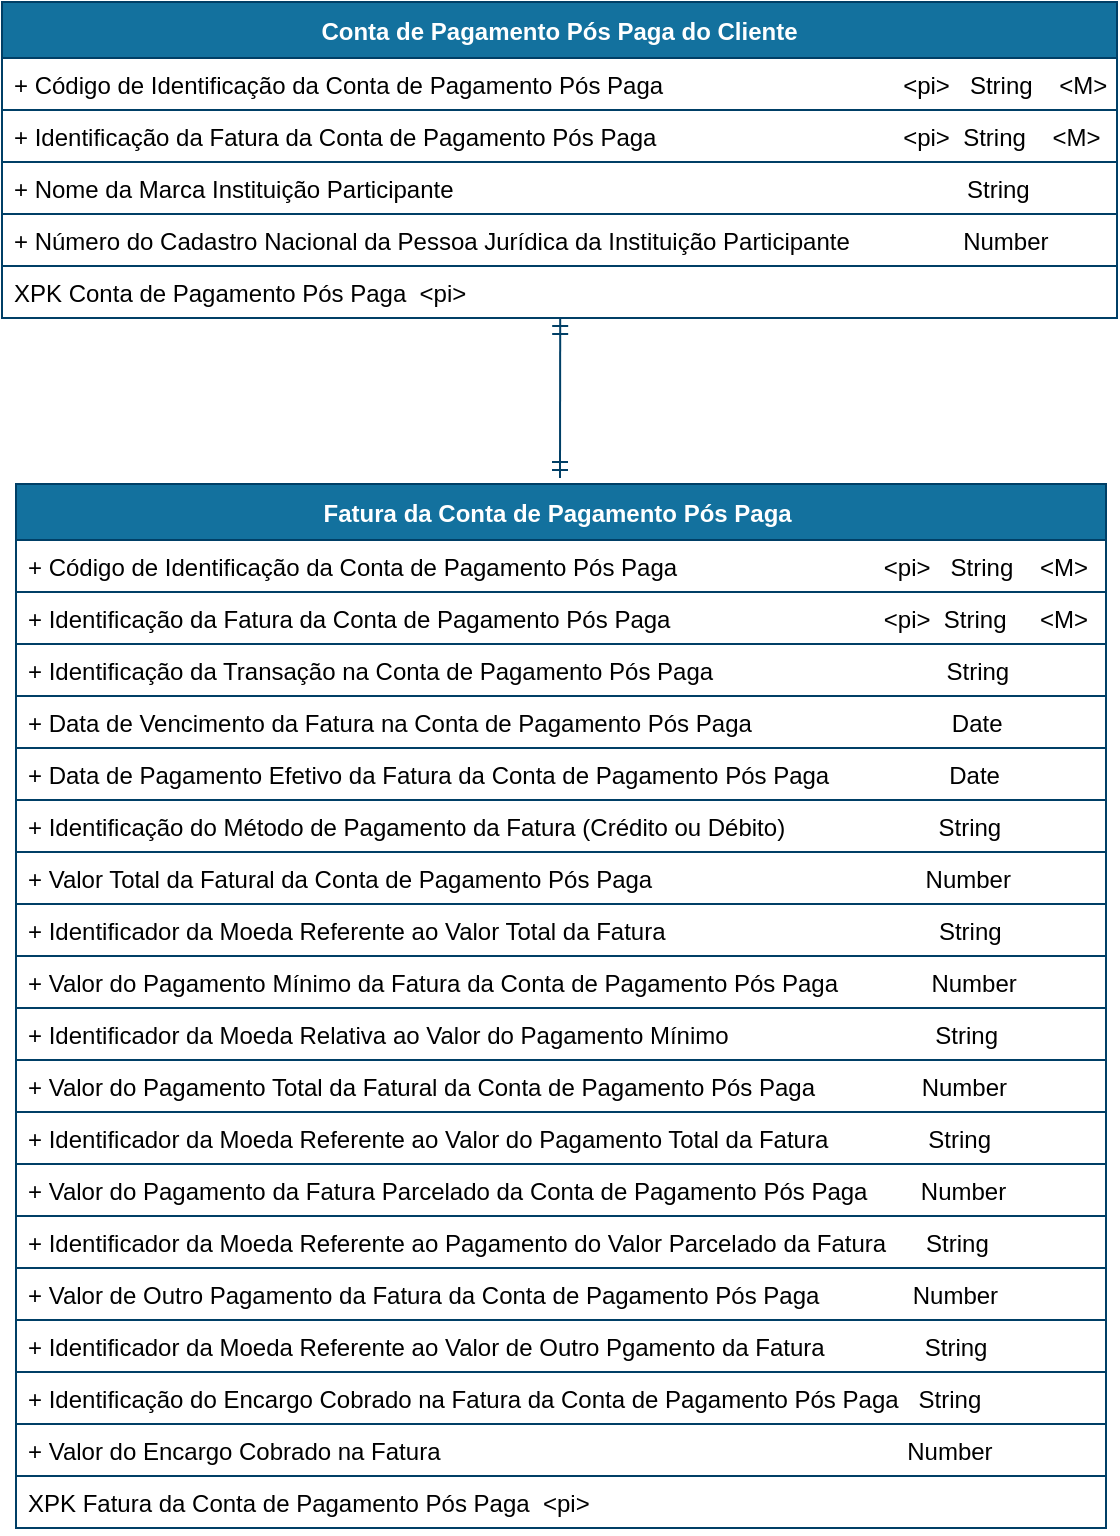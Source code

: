 <mxfile version="14.3.2" type="device"><diagram id="R2lEEEUBdFMjLlhIrx00" name="Balance"><mxGraphModel dx="4422" dy="4244" grid="1" gridSize="10" guides="1" tooltips="1" connect="1" arrows="1" fold="1" page="1" pageScale="1" pageWidth="1169" pageHeight="827" math="0" shadow="0" extFonts="Permanent Marker^https://fonts.googleapis.com/css?family=Permanent+Marker"><root><mxCell id="0"/><mxCell id="1" parent="0"/><mxCell id="AKTEsfnDCdTXs4y5ryZj-23" value="Fatura da Conta de Pagamento Pós Paga " style="swimlane;fontStyle=1;childLayout=stackLayout;horizontal=1;startSize=28;horizontalStack=0;resizeParent=1;resizeParentMax=0;resizeLast=0;collapsible=1;marginBottom=0;rounded=0;shadow=0;comic=0;sketch=0;align=center;html=0;autosize=1;fillColor=#13719E;strokeColor=#003F66;fontColor=#FFFFFF;" parent="1" vertex="1"><mxGeometry x="-2115" y="-3029" width="545" height="522" as="geometry"/></mxCell><mxCell id="mAFrI_xGgpmklqpkXmf_-11" value="+ Código de Identificação da Conta de Pagamento Pós Paga                               &lt;pi&gt;   String    &lt;M&gt;" style="text;fillColor=none;align=left;verticalAlign=top;spacingLeft=4;spacingRight=4;overflow=hidden;rotatable=0;points=[[0,0.5],[1,0.5]];portConstraint=eastwest;strokeColor=#003F66;" vertex="1" parent="AKTEsfnDCdTXs4y5ryZj-23"><mxGeometry y="28" width="545" height="26" as="geometry"/></mxCell><mxCell id="mAFrI_xGgpmklqpkXmf_-12" value="+ Identificação da Fatura da Conta de Pagamento Pós Paga                                &lt;pi&gt;  String     &lt;M&gt;  " style="text;fillColor=none;align=left;verticalAlign=top;spacingLeft=4;spacingRight=4;overflow=hidden;rotatable=0;points=[[0,0.5],[1,0.5]];portConstraint=eastwest;strokeColor=#003F66;" vertex="1" parent="AKTEsfnDCdTXs4y5ryZj-23"><mxGeometry y="54" width="545" height="26" as="geometry"/></mxCell><mxCell id="mAFrI_xGgpmklqpkXmf_-16" value="+ Identificação da Transação na Conta de Pagamento Pós Paga                                   String          " style="text;fillColor=none;align=left;verticalAlign=top;spacingLeft=4;spacingRight=4;overflow=hidden;rotatable=0;points=[[0,0.5],[1,0.5]];portConstraint=eastwest;strokeColor=#003F66;" vertex="1" parent="AKTEsfnDCdTXs4y5ryZj-23"><mxGeometry y="80" width="545" height="26" as="geometry"/></mxCell><mxCell id="mAFrI_xGgpmklqpkXmf_-19" value="+ Data de Vencimento da Fatura na Conta de Pagamento Pós Paga                              Date  " style="text;fillColor=none;align=left;verticalAlign=top;spacingLeft=4;spacingRight=4;overflow=hidden;rotatable=0;points=[[0,0.5],[1,0.5]];portConstraint=eastwest;strokeColor=#003F66;" vertex="1" parent="AKTEsfnDCdTXs4y5ryZj-23"><mxGeometry y="106" width="545" height="26" as="geometry"/></mxCell><mxCell id="mAFrI_xGgpmklqpkXmf_-41" value="+ Data de Pagamento Efetivo da Fatura da Conta de Pagamento Pós Paga                  Date" style="text;fillColor=none;align=left;verticalAlign=top;spacingLeft=4;spacingRight=4;overflow=hidden;rotatable=0;points=[[0,0.5],[1,0.5]];portConstraint=eastwest;strokeColor=#003F66;" vertex="1" parent="AKTEsfnDCdTXs4y5ryZj-23"><mxGeometry y="132" width="545" height="26" as="geometry"/></mxCell><mxCell id="mAFrI_xGgpmklqpkXmf_-33" value="+ Identificação do Método de Pagamento da Fatura (Crédito ou Débito)                       String    " style="text;fillColor=none;align=left;verticalAlign=top;spacingLeft=4;spacingRight=4;overflow=hidden;rotatable=0;points=[[0,0.5],[1,0.5]];portConstraint=eastwest;strokeColor=#003F66;" vertex="1" parent="AKTEsfnDCdTXs4y5ryZj-23"><mxGeometry y="158" width="545" height="26" as="geometry"/></mxCell><mxCell id="AKTEsfnDCdTXs4y5ryZj-26" value="+ Valor Total da Fatural da Conta de Pagamento Pós Paga                                         Number   " style="text;fillColor=none;align=left;verticalAlign=top;spacingLeft=4;spacingRight=4;overflow=hidden;rotatable=0;points=[[0,0.5],[1,0.5]];portConstraint=eastwest;strokeColor=#003F66;" parent="AKTEsfnDCdTXs4y5ryZj-23" vertex="1"><mxGeometry y="184" width="545" height="26" as="geometry"/></mxCell><mxCell id="AKTEsfnDCdTXs4y5ryZj-27" value="+ Identificador da Moeda Referente ao Valor Total da Fatura                                         String" style="text;fillColor=none;align=left;verticalAlign=top;spacingLeft=4;spacingRight=4;overflow=hidden;rotatable=0;points=[[0,0.5],[1,0.5]];portConstraint=eastwest;strokeColor=#003F66;" parent="AKTEsfnDCdTXs4y5ryZj-23" vertex="1"><mxGeometry y="210" width="545" height="26" as="geometry"/></mxCell><mxCell id="mAFrI_xGgpmklqpkXmf_-17" value="+ Valor do Pagamento Mínimo da Fatura da Conta de Pagamento Pós Paga              Number   " style="text;fillColor=none;align=left;verticalAlign=top;spacingLeft=4;spacingRight=4;overflow=hidden;rotatable=0;points=[[0,0.5],[1,0.5]];portConstraint=eastwest;strokeColor=#003F66;" vertex="1" parent="AKTEsfnDCdTXs4y5ryZj-23"><mxGeometry y="236" width="545" height="26" as="geometry"/></mxCell><mxCell id="mAFrI_xGgpmklqpkXmf_-18" value="+ Identificador da Moeda Relativa ao Valor do Pagamento Mínimo                               String" style="text;fillColor=none;align=left;verticalAlign=top;spacingLeft=4;spacingRight=4;overflow=hidden;rotatable=0;points=[[0,0.5],[1,0.5]];portConstraint=eastwest;strokeColor=#003F66;" vertex="1" parent="AKTEsfnDCdTXs4y5ryZj-23"><mxGeometry y="262" width="545" height="26" as="geometry"/></mxCell><mxCell id="mAFrI_xGgpmklqpkXmf_-46" value="+ Valor do Pagamento Total da Fatural da Conta de Pagamento Pós Paga                Number   " style="text;fillColor=none;align=left;verticalAlign=top;spacingLeft=4;spacingRight=4;overflow=hidden;rotatable=0;points=[[0,0.5],[1,0.5]];portConstraint=eastwest;strokeColor=#003F66;" vertex="1" parent="AKTEsfnDCdTXs4y5ryZj-23"><mxGeometry y="288" width="545" height="26" as="geometry"/></mxCell><mxCell id="mAFrI_xGgpmklqpkXmf_-47" value="+ Identificador da Moeda Referente ao Valor do Pagamento Total da Fatura               String" style="text;fillColor=none;align=left;verticalAlign=top;spacingLeft=4;spacingRight=4;overflow=hidden;rotatable=0;points=[[0,0.5],[1,0.5]];portConstraint=eastwest;strokeColor=#003F66;" vertex="1" parent="AKTEsfnDCdTXs4y5ryZj-23"><mxGeometry y="314" width="545" height="26" as="geometry"/></mxCell><mxCell id="mAFrI_xGgpmklqpkXmf_-53" value="+ Valor do Pagamento da Fatura Parcelado da Conta de Pagamento Pós Paga        Number   " style="text;fillColor=none;align=left;verticalAlign=top;spacingLeft=4;spacingRight=4;overflow=hidden;rotatable=0;points=[[0,0.5],[1,0.5]];portConstraint=eastwest;strokeColor=#003F66;" vertex="1" parent="AKTEsfnDCdTXs4y5ryZj-23"><mxGeometry y="340" width="545" height="26" as="geometry"/></mxCell><mxCell id="mAFrI_xGgpmklqpkXmf_-51" value="+ Identificador da Moeda Referente ao Pagamento do Valor Parcelado da Fatura      String" style="text;fillColor=none;align=left;verticalAlign=top;spacingLeft=4;spacingRight=4;overflow=hidden;rotatable=0;points=[[0,0.5],[1,0.5]];portConstraint=eastwest;strokeColor=#003F66;" vertex="1" parent="AKTEsfnDCdTXs4y5ryZj-23"><mxGeometry y="366" width="545" height="26" as="geometry"/></mxCell><mxCell id="mAFrI_xGgpmklqpkXmf_-48" value="+ Valor de Outro Pagamento da Fatura da Conta de Pagamento Pós Paga              Number   " style="text;fillColor=none;align=left;verticalAlign=top;spacingLeft=4;spacingRight=4;overflow=hidden;rotatable=0;points=[[0,0.5],[1,0.5]];portConstraint=eastwest;strokeColor=#003F66;" vertex="1" parent="AKTEsfnDCdTXs4y5ryZj-23"><mxGeometry y="392" width="545" height="26" as="geometry"/></mxCell><mxCell id="mAFrI_xGgpmklqpkXmf_-54" value="+ Identificador da Moeda Referente ao Valor de Outro Pgamento da Fatura               String" style="text;fillColor=none;align=left;verticalAlign=top;spacingLeft=4;spacingRight=4;overflow=hidden;rotatable=0;points=[[0,0.5],[1,0.5]];portConstraint=eastwest;strokeColor=#003F66;" vertex="1" parent="AKTEsfnDCdTXs4y5ryZj-23"><mxGeometry y="418" width="545" height="26" as="geometry"/></mxCell><mxCell id="mAFrI_xGgpmklqpkXmf_-23" value="+ Identificação do Encargo Cobrado na Fatura da Conta de Pagamento Pós Paga   String    " style="text;fillColor=none;align=left;verticalAlign=top;spacingLeft=4;spacingRight=4;overflow=hidden;rotatable=0;points=[[0,0.5],[1,0.5]];portConstraint=eastwest;strokeColor=#003F66;" vertex="1" parent="AKTEsfnDCdTXs4y5ryZj-23"><mxGeometry y="444" width="545" height="26" as="geometry"/></mxCell><mxCell id="mAFrI_xGgpmklqpkXmf_-28" value="+ Valor do Encargo Cobrado na Fatura                                                                      Number" style="text;fillColor=none;align=left;verticalAlign=top;spacingLeft=4;spacingRight=4;overflow=hidden;rotatable=0;points=[[0,0.5],[1,0.5]];portConstraint=eastwest;strokeColor=#003F66;" vertex="1" parent="AKTEsfnDCdTXs4y5ryZj-23"><mxGeometry y="470" width="545" height="26" as="geometry"/></mxCell><mxCell id="A_sS96_fYXhZjlOhQiYF-3" value="XPK Fatura da Conta de Pagamento Pós Paga  &lt;pi&gt;" style="text;fillColor=none;align=left;verticalAlign=top;spacingLeft=4;spacingRight=4;overflow=hidden;rotatable=0;points=[[0,0.5],[1,0.5]];portConstraint=eastwest;strokeColor=#003F66;" parent="AKTEsfnDCdTXs4y5ryZj-23" vertex="1"><mxGeometry y="496" width="545" height="26" as="geometry"/></mxCell><mxCell id="mAFrI_xGgpmklqpkXmf_-1" value="Conta de Pagamento Pós Paga do Cliente" style="swimlane;fontStyle=1;childLayout=stackLayout;horizontal=1;startSize=28;horizontalStack=0;resizeParent=1;resizeParentMax=0;resizeLast=0;collapsible=1;marginBottom=0;rounded=0;shadow=0;comic=0;sketch=0;align=center;html=0;autosize=1;fillColor=#13719E;strokeColor=#003F66;fontColor=#FFFFFF;" vertex="1" parent="1"><mxGeometry x="-2122" y="-3270" width="557.5" height="158" as="geometry"/></mxCell><mxCell id="mAFrI_xGgpmklqpkXmf_-2" value="+ Código de Identificação da Conta de Pagamento Pós Paga                                    &lt;pi&gt;   String    &lt;M&gt;" style="text;fillColor=none;align=left;verticalAlign=top;spacingLeft=4;spacingRight=4;overflow=hidden;rotatable=0;points=[[0,0.5],[1,0.5]];portConstraint=eastwest;strokeColor=#003F66;" vertex="1" parent="mAFrI_xGgpmklqpkXmf_-1"><mxGeometry y="28" width="557.5" height="26" as="geometry"/></mxCell><mxCell id="mAFrI_xGgpmklqpkXmf_-3" value="+ Identificação da Fatura da Conta de Pagamento Pós Paga                                     &lt;pi&gt;  String    &lt;M&gt;  " style="text;fillColor=none;align=left;verticalAlign=top;spacingLeft=4;spacingRight=4;overflow=hidden;rotatable=0;points=[[0,0.5],[1,0.5]];portConstraint=eastwest;strokeColor=#003F66;" vertex="1" parent="mAFrI_xGgpmklqpkXmf_-1"><mxGeometry y="54" width="557.5" height="26" as="geometry"/></mxCell><mxCell id="mAFrI_xGgpmklqpkXmf_-35" value="+ Nome da Marca Instituição Participante                                                                             String    " style="text;fillColor=none;align=left;verticalAlign=top;spacingLeft=4;spacingRight=4;overflow=hidden;rotatable=0;points=[[0,0.5],[1,0.5]];portConstraint=eastwest;strokeColor=#003F66;" vertex="1" parent="mAFrI_xGgpmklqpkXmf_-1"><mxGeometry y="80" width="557.5" height="26" as="geometry"/></mxCell><mxCell id="mAFrI_xGgpmklqpkXmf_-4" value="+ Número do Cadastro Nacional da Pessoa Jurídica da Instituição Participante                 Number  " style="text;fillColor=none;align=left;verticalAlign=top;spacingLeft=4;spacingRight=4;overflow=hidden;rotatable=0;points=[[0,0.5],[1,0.5]];portConstraint=eastwest;strokeColor=#003F66;" vertex="1" parent="mAFrI_xGgpmklqpkXmf_-1"><mxGeometry y="106" width="557.5" height="26" as="geometry"/></mxCell><mxCell id="mAFrI_xGgpmklqpkXmf_-10" value="XPK Conta de Pagamento Pós Paga  &lt;pi&gt;" style="text;fillColor=none;align=left;verticalAlign=top;spacingLeft=4;spacingRight=4;overflow=hidden;rotatable=0;points=[[0,0.5],[1,0.5]];portConstraint=eastwest;strokeColor=#003F66;" vertex="1" parent="mAFrI_xGgpmklqpkXmf_-1"><mxGeometry y="132" width="557.5" height="26" as="geometry"/></mxCell><mxCell id="mAFrI_xGgpmklqpkXmf_-55" value="" style="edgeStyle=elbowEdgeStyle;rounded=0;orthogonalLoop=1;jettySize=auto;html=1;startArrow=ERmandOne;startFill=0;endArrow=ERmandOne;endFill=0;strokeColor=#003F66;" edge="1" parent="1"><mxGeometry relative="1" as="geometry"><mxPoint x="-1842.9" y="-3112" as="sourcePoint"/><mxPoint x="-1842.9" y="-3032" as="targetPoint"/></mxGeometry></mxCell></root></mxGraphModel></diagram></mxfile>